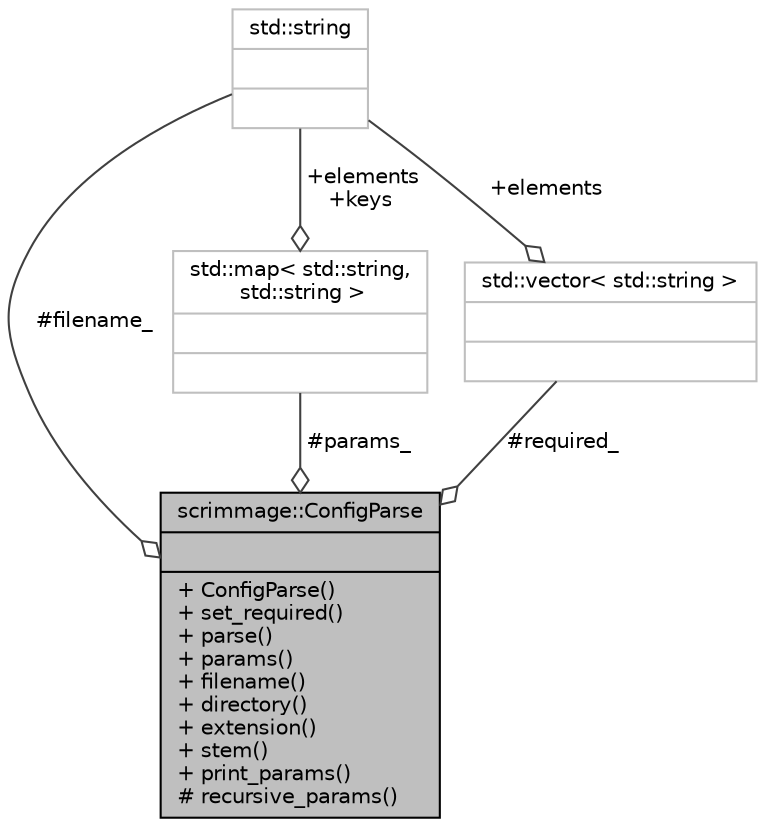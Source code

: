 digraph "scrimmage::ConfigParse"
{
 // LATEX_PDF_SIZE
  edge [fontname="Helvetica",fontsize="10",labelfontname="Helvetica",labelfontsize="10"];
  node [fontname="Helvetica",fontsize="10",shape=record];
  Node1 [label="{scrimmage::ConfigParse\n||+ ConfigParse()\l+ set_required()\l+ parse()\l+ params()\l+ filename()\l+ directory()\l+ extension()\l+ stem()\l+ print_params()\l# recursive_params()\l}",height=0.2,width=0.4,color="black", fillcolor="grey75", style="filled", fontcolor="black",tooltip=" "];
  Node2 -> Node1 [color="grey25",fontsize="10",style="solid",label=" #filename_" ,arrowhead="odiamond",fontname="Helvetica"];
  Node2 [label="{std::string\n||}",height=0.2,width=0.4,color="grey75", fillcolor="white", style="filled",tooltip="STL class."];
  Node4 -> Node1 [color="grey25",fontsize="10",style="solid",label=" #params_" ,arrowhead="odiamond",fontname="Helvetica"];
  Node4 [label="{std::map\< std::string,\l std::string \>\n||}",height=0.2,width=0.4,color="grey75", fillcolor="white", style="filled",tooltip=" "];
  Node2 -> Node4 [color="grey25",fontsize="10",style="solid",label=" +elements\n+keys" ,arrowhead="odiamond",fontname="Helvetica"];
  Node8 -> Node1 [color="grey25",fontsize="10",style="solid",label=" #required_" ,arrowhead="odiamond",fontname="Helvetica"];
  Node8 [label="{std::vector\< std::string \>\n||}",height=0.2,width=0.4,color="grey75", fillcolor="white", style="filled",tooltip=" "];
  Node2 -> Node8 [color="grey25",fontsize="10",style="solid",label=" +elements" ,arrowhead="odiamond",fontname="Helvetica"];
}
